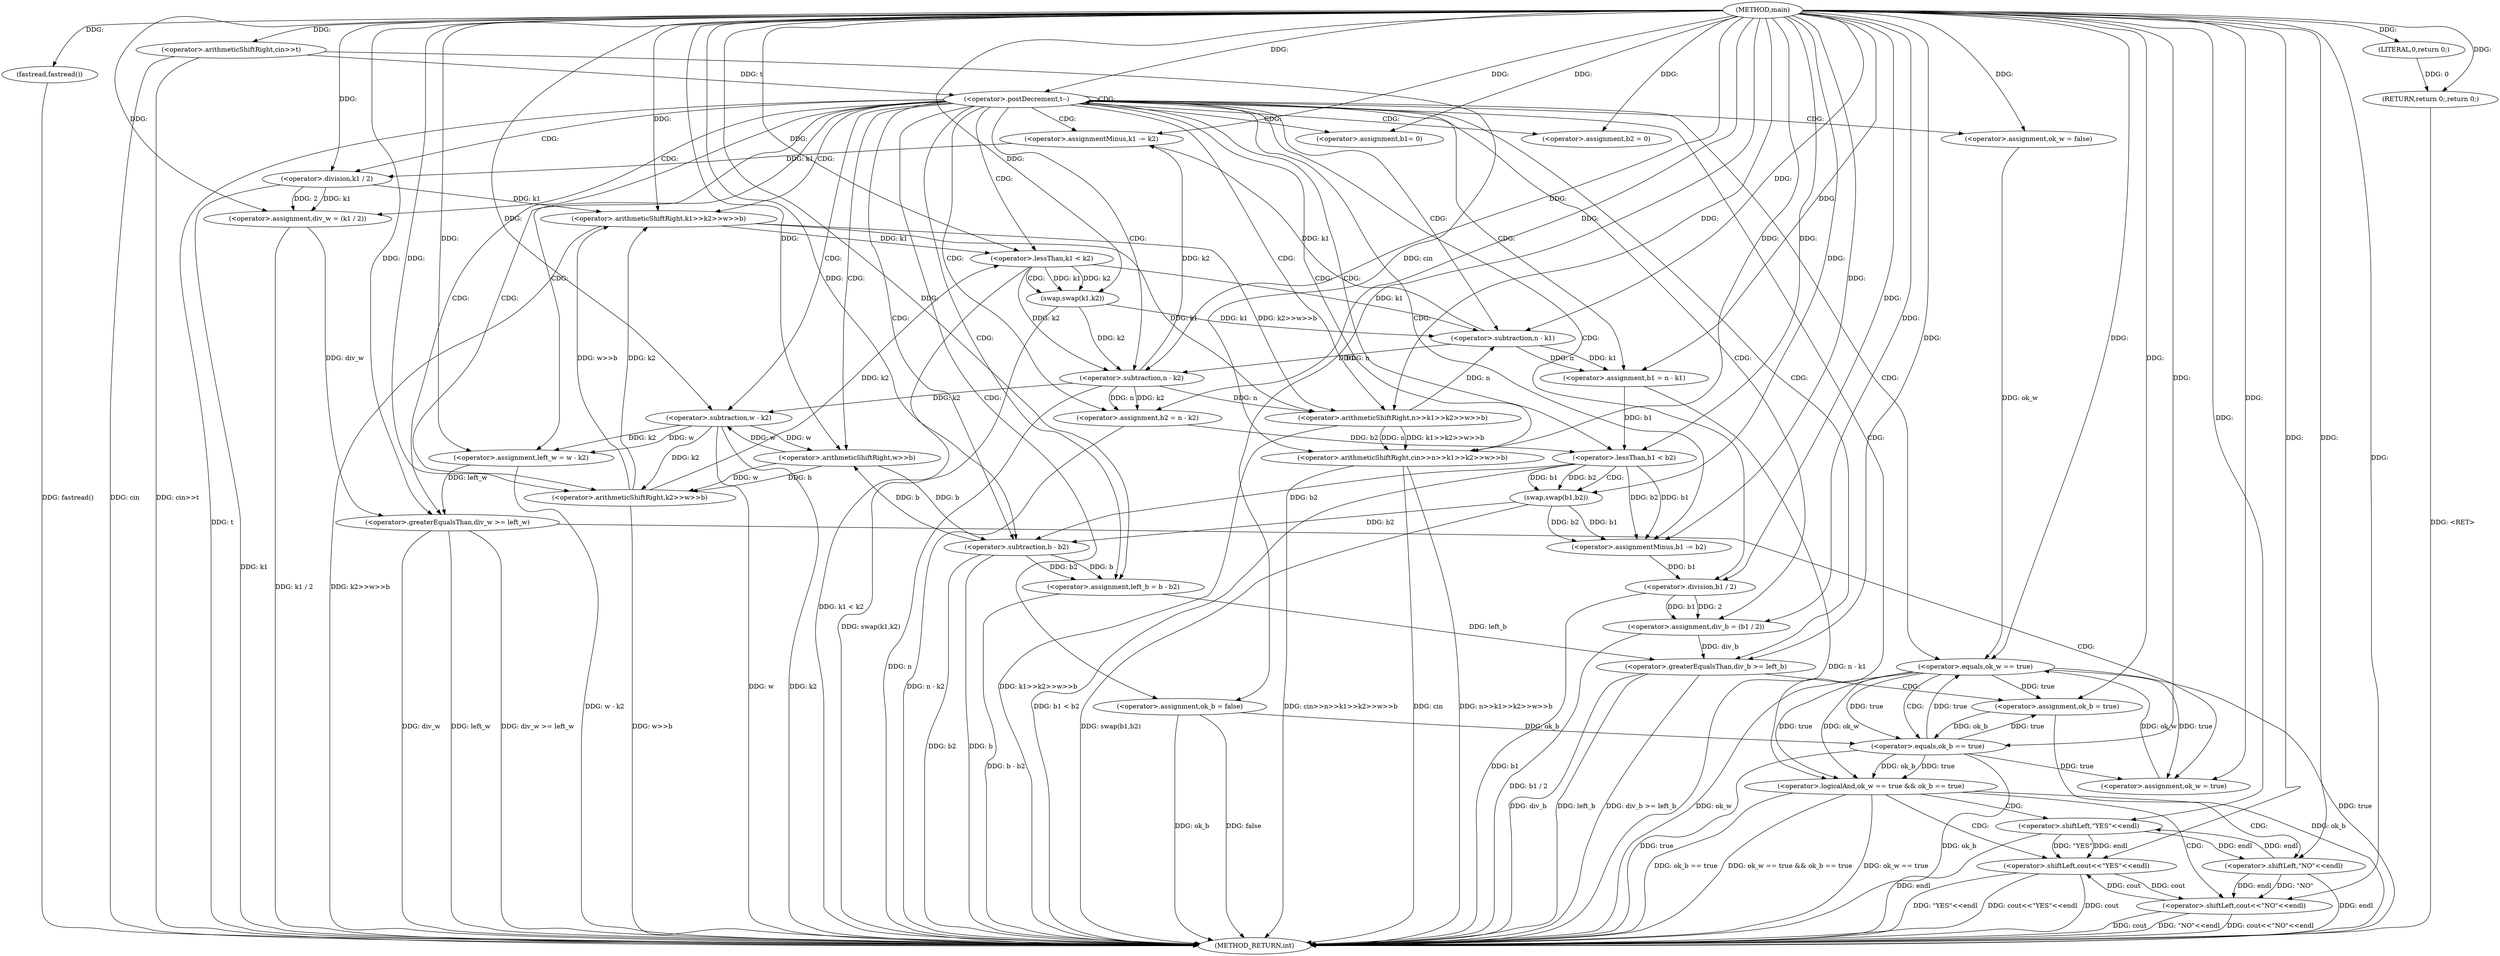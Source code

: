 digraph "main" {  
"1000102" [label = "(METHOD,main)" ]
"1000237" [label = "(METHOD_RETURN,int)" ]
"1000104" [label = "(fastread,fastread())" ]
"1000106" [label = "(<operator>.arithmeticShiftRight,cin>>t)" ]
"1000235" [label = "(RETURN,return 0;,return 0;)" ]
"1000110" [label = "(<operator>.postDecrement,t--)" ]
"1000236" [label = "(LITERAL,0,return 0;)" ]
"1000114" [label = "(<operator>.assignment,ok_w = false)" ]
"1000118" [label = "(<operator>.assignment,ok_b = false)" ]
"1000127" [label = "(<operator>.assignment,b1= 0)" ]
"1000131" [label = "(<operator>.assignment,b2 = 0)" ]
"1000134" [label = "(<operator>.arithmeticShiftRight,cin>>n>>k1>>k2>>w>>b)" ]
"1000163" [label = "(<operator>.assignmentMinus,k1 -= k2)" ]
"1000167" [label = "(<operator>.assignment,div_w = (k1 / 2))" ]
"1000173" [label = "(<operator>.assignment,left_w = w - k2)" ]
"1000192" [label = "(<operator>.assignmentMinus,b1 -= b2)" ]
"1000196" [label = "(<operator>.assignment,div_b = (b1 / 2))" ]
"1000202" [label = "(<operator>.assignment,left_b = b - b2)" ]
"1000146" [label = "(<operator>.lessThan,k1 < k2)" ]
"1000149" [label = "(swap,swap(k1,k2))" ]
"1000153" [label = "(<operator>.assignment,b1 = n - k1)" ]
"1000158" [label = "(<operator>.assignment,b2 = n - k2)" ]
"1000179" [label = "(<operator>.greaterEqualsThan,div_w >= left_w)" ]
"1000182" [label = "(<operator>.assignment,ok_w = true)" ]
"1000186" [label = "(<operator>.lessThan,b1 < b2)" ]
"1000189" [label = "(swap,swap(b1,b2))" ]
"1000208" [label = "(<operator>.greaterEqualsThan,div_b >= left_b)" ]
"1000211" [label = "(<operator>.assignment,ok_b = true)" ]
"1000215" [label = "(<operator>.logicalAnd,ok_w == true && ok_b == true)" ]
"1000136" [label = "(<operator>.arithmeticShiftRight,n>>k1>>k2>>w>>b)" ]
"1000169" [label = "(<operator>.division,k1 / 2)" ]
"1000175" [label = "(<operator>.subtraction,w - k2)" ]
"1000198" [label = "(<operator>.division,b1 / 2)" ]
"1000204" [label = "(<operator>.subtraction,b - b2)" ]
"1000223" [label = "(<operator>.shiftLeft,cout<<\"YES\"<<endl)" ]
"1000138" [label = "(<operator>.arithmeticShiftRight,k1>>k2>>w>>b)" ]
"1000155" [label = "(<operator>.subtraction,n - k1)" ]
"1000160" [label = "(<operator>.subtraction,n - k2)" ]
"1000216" [label = "(<operator>.equals,ok_w == true)" ]
"1000219" [label = "(<operator>.equals,ok_b == true)" ]
"1000230" [label = "(<operator>.shiftLeft,cout<<\"NO\"<<endl)" ]
"1000140" [label = "(<operator>.arithmeticShiftRight,k2>>w>>b)" ]
"1000225" [label = "(<operator>.shiftLeft,\"YES\"<<endl)" ]
"1000142" [label = "(<operator>.arithmeticShiftRight,w>>b)" ]
"1000232" [label = "(<operator>.shiftLeft,\"NO\"<<endl)" ]
  "1000235" -> "1000237"  [ label = "DDG: <RET>"] 
  "1000104" -> "1000237"  [ label = "DDG: fastread()"] 
  "1000106" -> "1000237"  [ label = "DDG: cin"] 
  "1000106" -> "1000237"  [ label = "DDG: cin>>t"] 
  "1000110" -> "1000237"  [ label = "DDG: t"] 
  "1000118" -> "1000237"  [ label = "DDG: ok_b"] 
  "1000118" -> "1000237"  [ label = "DDG: false"] 
  "1000134" -> "1000237"  [ label = "DDG: cin"] 
  "1000140" -> "1000237"  [ label = "DDG: w>>b"] 
  "1000138" -> "1000237"  [ label = "DDG: k2>>w>>b"] 
  "1000136" -> "1000237"  [ label = "DDG: k1>>k2>>w>>b"] 
  "1000134" -> "1000237"  [ label = "DDG: n>>k1>>k2>>w>>b"] 
  "1000134" -> "1000237"  [ label = "DDG: cin>>n>>k1>>k2>>w>>b"] 
  "1000146" -> "1000237"  [ label = "DDG: k1 < k2"] 
  "1000149" -> "1000237"  [ label = "DDG: swap(k1,k2)"] 
  "1000153" -> "1000237"  [ label = "DDG: n - k1"] 
  "1000160" -> "1000237"  [ label = "DDG: n"] 
  "1000158" -> "1000237"  [ label = "DDG: n - k2"] 
  "1000169" -> "1000237"  [ label = "DDG: k1"] 
  "1000167" -> "1000237"  [ label = "DDG: k1 / 2"] 
  "1000175" -> "1000237"  [ label = "DDG: w"] 
  "1000175" -> "1000237"  [ label = "DDG: k2"] 
  "1000173" -> "1000237"  [ label = "DDG: w - k2"] 
  "1000179" -> "1000237"  [ label = "DDG: div_w"] 
  "1000179" -> "1000237"  [ label = "DDG: left_w"] 
  "1000179" -> "1000237"  [ label = "DDG: div_w >= left_w"] 
  "1000186" -> "1000237"  [ label = "DDG: b1 < b2"] 
  "1000189" -> "1000237"  [ label = "DDG: swap(b1,b2)"] 
  "1000198" -> "1000237"  [ label = "DDG: b1"] 
  "1000196" -> "1000237"  [ label = "DDG: b1 / 2"] 
  "1000204" -> "1000237"  [ label = "DDG: b"] 
  "1000204" -> "1000237"  [ label = "DDG: b2"] 
  "1000202" -> "1000237"  [ label = "DDG: b - b2"] 
  "1000208" -> "1000237"  [ label = "DDG: div_b"] 
  "1000208" -> "1000237"  [ label = "DDG: left_b"] 
  "1000208" -> "1000237"  [ label = "DDG: div_b >= left_b"] 
  "1000211" -> "1000237"  [ label = "DDG: ok_b"] 
  "1000216" -> "1000237"  [ label = "DDG: ok_w"] 
  "1000216" -> "1000237"  [ label = "DDG: true"] 
  "1000215" -> "1000237"  [ label = "DDG: ok_w == true"] 
  "1000219" -> "1000237"  [ label = "DDG: ok_b"] 
  "1000219" -> "1000237"  [ label = "DDG: true"] 
  "1000215" -> "1000237"  [ label = "DDG: ok_b == true"] 
  "1000215" -> "1000237"  [ label = "DDG: ok_w == true && ok_b == true"] 
  "1000230" -> "1000237"  [ label = "DDG: cout"] 
  "1000232" -> "1000237"  [ label = "DDG: endl"] 
  "1000230" -> "1000237"  [ label = "DDG: \"NO\"<<endl"] 
  "1000230" -> "1000237"  [ label = "DDG: cout<<\"NO\"<<endl"] 
  "1000223" -> "1000237"  [ label = "DDG: cout"] 
  "1000225" -> "1000237"  [ label = "DDG: endl"] 
  "1000223" -> "1000237"  [ label = "DDG: \"YES\"<<endl"] 
  "1000223" -> "1000237"  [ label = "DDG: cout<<\"YES\"<<endl"] 
  "1000102" -> "1000104"  [ label = "DDG: "] 
  "1000236" -> "1000235"  [ label = "DDG: 0"] 
  "1000102" -> "1000235"  [ label = "DDG: "] 
  "1000102" -> "1000106"  [ label = "DDG: "] 
  "1000102" -> "1000236"  [ label = "DDG: "] 
  "1000106" -> "1000110"  [ label = "DDG: t"] 
  "1000102" -> "1000110"  [ label = "DDG: "] 
  "1000102" -> "1000114"  [ label = "DDG: "] 
  "1000102" -> "1000118"  [ label = "DDG: "] 
  "1000102" -> "1000127"  [ label = "DDG: "] 
  "1000102" -> "1000131"  [ label = "DDG: "] 
  "1000160" -> "1000163"  [ label = "DDG: k2"] 
  "1000102" -> "1000163"  [ label = "DDG: "] 
  "1000169" -> "1000167"  [ label = "DDG: k1"] 
  "1000169" -> "1000167"  [ label = "DDG: 2"] 
  "1000175" -> "1000173"  [ label = "DDG: w"] 
  "1000175" -> "1000173"  [ label = "DDG: k2"] 
  "1000186" -> "1000192"  [ label = "DDG: b2"] 
  "1000189" -> "1000192"  [ label = "DDG: b2"] 
  "1000102" -> "1000192"  [ label = "DDG: "] 
  "1000198" -> "1000196"  [ label = "DDG: 2"] 
  "1000198" -> "1000196"  [ label = "DDG: b1"] 
  "1000204" -> "1000202"  [ label = "DDG: b2"] 
  "1000204" -> "1000202"  [ label = "DDG: b"] 
  "1000106" -> "1000134"  [ label = "DDG: cin"] 
  "1000102" -> "1000134"  [ label = "DDG: "] 
  "1000136" -> "1000134"  [ label = "DDG: n"] 
  "1000136" -> "1000134"  [ label = "DDG: k1>>k2>>w>>b"] 
  "1000155" -> "1000153"  [ label = "DDG: n"] 
  "1000155" -> "1000153"  [ label = "DDG: k1"] 
  "1000160" -> "1000158"  [ label = "DDG: k2"] 
  "1000160" -> "1000158"  [ label = "DDG: n"] 
  "1000155" -> "1000163"  [ label = "DDG: k1"] 
  "1000102" -> "1000167"  [ label = "DDG: "] 
  "1000102" -> "1000173"  [ label = "DDG: "] 
  "1000216" -> "1000182"  [ label = "DDG: true"] 
  "1000219" -> "1000182"  [ label = "DDG: true"] 
  "1000102" -> "1000182"  [ label = "DDG: "] 
  "1000186" -> "1000192"  [ label = "DDG: b1"] 
  "1000189" -> "1000192"  [ label = "DDG: b1"] 
  "1000102" -> "1000196"  [ label = "DDG: "] 
  "1000102" -> "1000202"  [ label = "DDG: "] 
  "1000216" -> "1000211"  [ label = "DDG: true"] 
  "1000219" -> "1000211"  [ label = "DDG: true"] 
  "1000102" -> "1000211"  [ label = "DDG: "] 
  "1000160" -> "1000136"  [ label = "DDG: n"] 
  "1000102" -> "1000136"  [ label = "DDG: "] 
  "1000138" -> "1000136"  [ label = "DDG: k1"] 
  "1000138" -> "1000136"  [ label = "DDG: k2>>w>>b"] 
  "1000138" -> "1000146"  [ label = "DDG: k1"] 
  "1000102" -> "1000146"  [ label = "DDG: "] 
  "1000140" -> "1000146"  [ label = "DDG: k2"] 
  "1000146" -> "1000149"  [ label = "DDG: k1"] 
  "1000102" -> "1000149"  [ label = "DDG: "] 
  "1000146" -> "1000149"  [ label = "DDG: k2"] 
  "1000102" -> "1000153"  [ label = "DDG: "] 
  "1000102" -> "1000158"  [ label = "DDG: "] 
  "1000163" -> "1000169"  [ label = "DDG: k1"] 
  "1000102" -> "1000169"  [ label = "DDG: "] 
  "1000142" -> "1000175"  [ label = "DDG: w"] 
  "1000102" -> "1000175"  [ label = "DDG: "] 
  "1000160" -> "1000175"  [ label = "DDG: k2"] 
  "1000167" -> "1000179"  [ label = "DDG: div_w"] 
  "1000102" -> "1000179"  [ label = "DDG: "] 
  "1000173" -> "1000179"  [ label = "DDG: left_w"] 
  "1000153" -> "1000186"  [ label = "DDG: b1"] 
  "1000102" -> "1000186"  [ label = "DDG: "] 
  "1000158" -> "1000186"  [ label = "DDG: b2"] 
  "1000186" -> "1000189"  [ label = "DDG: b1"] 
  "1000102" -> "1000189"  [ label = "DDG: "] 
  "1000186" -> "1000189"  [ label = "DDG: b2"] 
  "1000192" -> "1000198"  [ label = "DDG: b1"] 
  "1000102" -> "1000198"  [ label = "DDG: "] 
  "1000142" -> "1000204"  [ label = "DDG: b"] 
  "1000102" -> "1000204"  [ label = "DDG: "] 
  "1000186" -> "1000204"  [ label = "DDG: b2"] 
  "1000189" -> "1000204"  [ label = "DDG: b2"] 
  "1000196" -> "1000208"  [ label = "DDG: div_b"] 
  "1000102" -> "1000208"  [ label = "DDG: "] 
  "1000202" -> "1000208"  [ label = "DDG: left_b"] 
  "1000216" -> "1000215"  [ label = "DDG: true"] 
  "1000216" -> "1000215"  [ label = "DDG: ok_w"] 
  "1000219" -> "1000215"  [ label = "DDG: ok_b"] 
  "1000219" -> "1000215"  [ label = "DDG: true"] 
  "1000169" -> "1000138"  [ label = "DDG: k1"] 
  "1000102" -> "1000138"  [ label = "DDG: "] 
  "1000140" -> "1000138"  [ label = "DDG: w>>b"] 
  "1000140" -> "1000138"  [ label = "DDG: k2"] 
  "1000136" -> "1000155"  [ label = "DDG: n"] 
  "1000102" -> "1000155"  [ label = "DDG: "] 
  "1000146" -> "1000155"  [ label = "DDG: k1"] 
  "1000149" -> "1000155"  [ label = "DDG: k1"] 
  "1000155" -> "1000160"  [ label = "DDG: n"] 
  "1000102" -> "1000160"  [ label = "DDG: "] 
  "1000146" -> "1000160"  [ label = "DDG: k2"] 
  "1000149" -> "1000160"  [ label = "DDG: k2"] 
  "1000114" -> "1000216"  [ label = "DDG: ok_w"] 
  "1000182" -> "1000216"  [ label = "DDG: ok_w"] 
  "1000102" -> "1000216"  [ label = "DDG: "] 
  "1000219" -> "1000216"  [ label = "DDG: true"] 
  "1000118" -> "1000219"  [ label = "DDG: ok_b"] 
  "1000211" -> "1000219"  [ label = "DDG: ok_b"] 
  "1000102" -> "1000219"  [ label = "DDG: "] 
  "1000216" -> "1000219"  [ label = "DDG: true"] 
  "1000230" -> "1000223"  [ label = "DDG: cout"] 
  "1000102" -> "1000223"  [ label = "DDG: "] 
  "1000225" -> "1000223"  [ label = "DDG: \"YES\""] 
  "1000225" -> "1000223"  [ label = "DDG: endl"] 
  "1000175" -> "1000140"  [ label = "DDG: k2"] 
  "1000102" -> "1000140"  [ label = "DDG: "] 
  "1000142" -> "1000140"  [ label = "DDG: w"] 
  "1000142" -> "1000140"  [ label = "DDG: b"] 
  "1000102" -> "1000225"  [ label = "DDG: "] 
  "1000232" -> "1000225"  [ label = "DDG: endl"] 
  "1000223" -> "1000230"  [ label = "DDG: cout"] 
  "1000102" -> "1000230"  [ label = "DDG: "] 
  "1000232" -> "1000230"  [ label = "DDG: endl"] 
  "1000232" -> "1000230"  [ label = "DDG: \"NO\""] 
  "1000175" -> "1000142"  [ label = "DDG: w"] 
  "1000102" -> "1000142"  [ label = "DDG: "] 
  "1000204" -> "1000142"  [ label = "DDG: b"] 
  "1000102" -> "1000232"  [ label = "DDG: "] 
  "1000225" -> "1000232"  [ label = "DDG: endl"] 
  "1000110" -> "1000110"  [ label = "CDG: "] 
  "1000110" -> "1000127"  [ label = "CDG: "] 
  "1000110" -> "1000142"  [ label = "CDG: "] 
  "1000110" -> "1000208"  [ label = "CDG: "] 
  "1000110" -> "1000114"  [ label = "CDG: "] 
  "1000110" -> "1000216"  [ label = "CDG: "] 
  "1000110" -> "1000204"  [ label = "CDG: "] 
  "1000110" -> "1000167"  [ label = "CDG: "] 
  "1000110" -> "1000175"  [ label = "CDG: "] 
  "1000110" -> "1000160"  [ label = "CDG: "] 
  "1000110" -> "1000179"  [ label = "CDG: "] 
  "1000110" -> "1000192"  [ label = "CDG: "] 
  "1000110" -> "1000146"  [ label = "CDG: "] 
  "1000110" -> "1000198"  [ label = "CDG: "] 
  "1000110" -> "1000138"  [ label = "CDG: "] 
  "1000110" -> "1000153"  [ label = "CDG: "] 
  "1000110" -> "1000186"  [ label = "CDG: "] 
  "1000110" -> "1000136"  [ label = "CDG: "] 
  "1000110" -> "1000118"  [ label = "CDG: "] 
  "1000110" -> "1000169"  [ label = "CDG: "] 
  "1000110" -> "1000196"  [ label = "CDG: "] 
  "1000110" -> "1000163"  [ label = "CDG: "] 
  "1000110" -> "1000215"  [ label = "CDG: "] 
  "1000110" -> "1000131"  [ label = "CDG: "] 
  "1000110" -> "1000173"  [ label = "CDG: "] 
  "1000110" -> "1000158"  [ label = "CDG: "] 
  "1000110" -> "1000155"  [ label = "CDG: "] 
  "1000110" -> "1000202"  [ label = "CDG: "] 
  "1000110" -> "1000140"  [ label = "CDG: "] 
  "1000110" -> "1000134"  [ label = "CDG: "] 
  "1000146" -> "1000149"  [ label = "CDG: "] 
  "1000179" -> "1000182"  [ label = "CDG: "] 
  "1000186" -> "1000189"  [ label = "CDG: "] 
  "1000208" -> "1000211"  [ label = "CDG: "] 
  "1000215" -> "1000232"  [ label = "CDG: "] 
  "1000215" -> "1000230"  [ label = "CDG: "] 
  "1000215" -> "1000225"  [ label = "CDG: "] 
  "1000215" -> "1000223"  [ label = "CDG: "] 
  "1000216" -> "1000219"  [ label = "CDG: "] 
}
